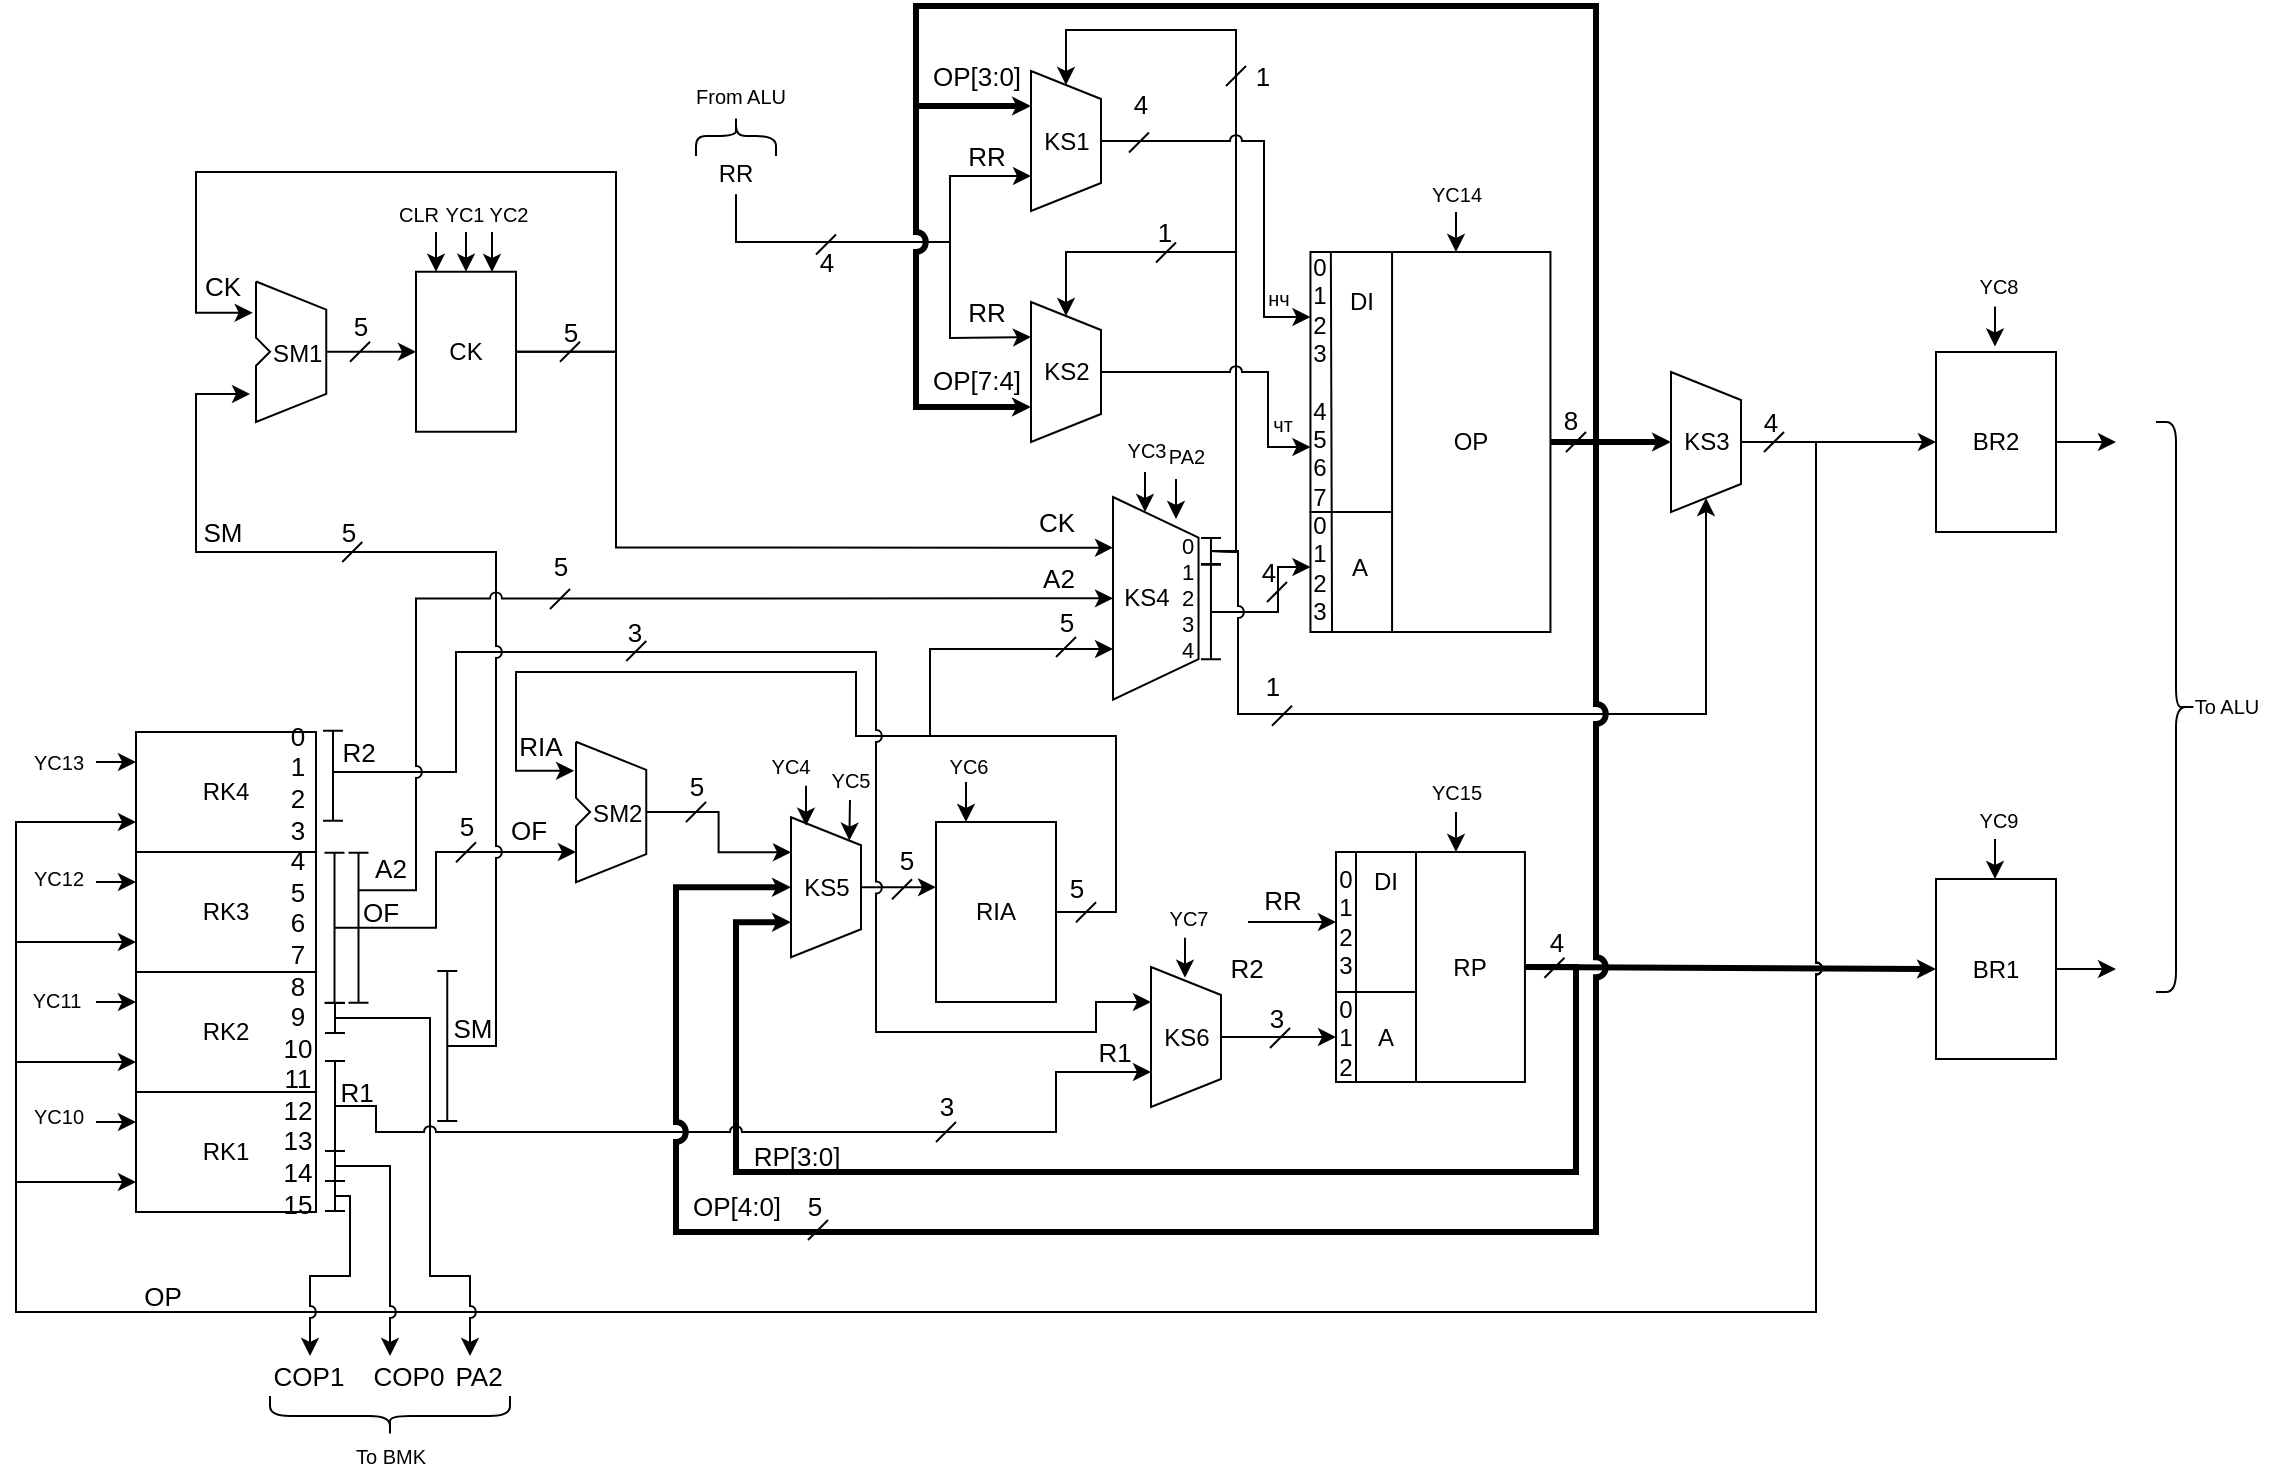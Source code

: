 <mxfile version="12.6.5" type="device"><diagram id="VWwVe0BzTjIuxoz9VQRo" name="Page-1"><mxGraphModel dx="1302" dy="666" grid="0" gridSize="10" guides="1" tooltips="1" connect="1" arrows="1" fold="1" page="0" pageScale="1" pageWidth="827" pageHeight="1169" math="0" shadow="0"><root><mxCell id="0"/><mxCell id="1" parent="0"/><mxCell id="1eteOubygsqun41BACxu-29" style="edgeStyle=orthogonalEdgeStyle;rounded=0;orthogonalLoop=1;jettySize=auto;html=1;entryX=-0.047;entryY=0.223;entryDx=0;entryDy=0;entryPerimeter=0;fontSize=12;" parent="1" source="0LhyfxtS3G3Kfv6rfs72-1" target="0LhyfxtS3G3Kfv6rfs72-39" edge="1"><mxGeometry relative="1" as="geometry"><Array as="points"><mxPoint x="303" y="198"/><mxPoint x="303" y="108"/><mxPoint x="93" y="108"/><mxPoint x="93" y="178"/></Array></mxGeometry></mxCell><mxCell id="1eteOubygsqun41BACxu-30" style="edgeStyle=orthogonalEdgeStyle;rounded=0;orthogonalLoop=1;jettySize=auto;html=1;entryX=0.25;entryY=1;entryDx=0;entryDy=0;fontSize=12;" parent="1" source="0LhyfxtS3G3Kfv6rfs72-1" target="1eteOubygsqun41BACxu-17" edge="1"><mxGeometry relative="1" as="geometry"><Array as="points"><mxPoint x="303" y="198"/><mxPoint x="303" y="296"/></Array></mxGeometry></mxCell><mxCell id="0LhyfxtS3G3Kfv6rfs72-1" value="CK" style="whiteSpace=wrap;html=1;" parent="1" vertex="1"><mxGeometry x="203" y="157.87" width="50" height="80" as="geometry"/></mxCell><mxCell id="0LhyfxtS3G3Kfv6rfs72-2" value="RK2" style="whiteSpace=wrap;html=1;" parent="1" vertex="1"><mxGeometry x="63" y="508" width="90" height="60" as="geometry"/></mxCell><mxCell id="0LhyfxtS3G3Kfv6rfs72-3" value="RK3" style="whiteSpace=wrap;html=1;" parent="1" vertex="1"><mxGeometry x="63" y="448" width="90" height="60" as="geometry"/></mxCell><mxCell id="0LhyfxtS3G3Kfv6rfs72-4" value="RK4" style="whiteSpace=wrap;html=1;" parent="1" vertex="1"><mxGeometry x="63" y="388" width="90" height="60" as="geometry"/></mxCell><mxCell id="0LhyfxtS3G3Kfv6rfs72-5" value="RK1" style="whiteSpace=wrap;html=1;" parent="1" vertex="1"><mxGeometry x="63" y="568" width="90" height="60" as="geometry"/></mxCell><mxCell id="1eteOubygsqun41BACxu-109" style="edgeStyle=orthogonalEdgeStyle;rounded=0;jumpStyle=arc;orthogonalLoop=1;jettySize=auto;html=1;startArrow=none;startFill=0;endArrow=classic;endFill=1;fontSize=13;" parent="1" source="0LhyfxtS3G3Kfv6rfs72-18" edge="1"><mxGeometry relative="1" as="geometry"><mxPoint x="1053" y="506.5" as="targetPoint"/><Array as="points"><mxPoint x="1033" y="507"/><mxPoint x="1033" y="507"/></Array></mxGeometry></mxCell><mxCell id="0LhyfxtS3G3Kfv6rfs72-18" value="BR1" style="rounded=0;whiteSpace=wrap;html=1;fillColor=#ffffff;" parent="1" vertex="1"><mxGeometry x="963" y="461.5" width="60" height="90" as="geometry"/></mxCell><mxCell id="1eteOubygsqun41BACxu-108" style="edgeStyle=orthogonalEdgeStyle;rounded=0;jumpStyle=arc;orthogonalLoop=1;jettySize=auto;html=1;startArrow=none;startFill=0;endArrow=classic;endFill=1;fontSize=13;" parent="1" source="0LhyfxtS3G3Kfv6rfs72-19" edge="1"><mxGeometry relative="1" as="geometry"><mxPoint x="1053" y="243" as="targetPoint"/><Array as="points"><mxPoint x="1043" y="243"/><mxPoint x="1043" y="243"/></Array></mxGeometry></mxCell><mxCell id="0LhyfxtS3G3Kfv6rfs72-19" value="BR2" style="rounded=0;whiteSpace=wrap;html=1;fillColor=#ffffff;" parent="1" vertex="1"><mxGeometry x="963" y="198" width="60" height="90" as="geometry"/></mxCell><mxCell id="1eteOubygsqun41BACxu-24" style="edgeStyle=orthogonalEdgeStyle;rounded=0;orthogonalLoop=1;jettySize=auto;html=1;entryX=0.75;entryY=1;entryDx=0;entryDy=0;fontSize=12;" parent="1" source="0LhyfxtS3G3Kfv6rfs72-20" target="1eteOubygsqun41BACxu-17" edge="1"><mxGeometry relative="1" as="geometry"><Array as="points"><mxPoint x="553" y="478"/><mxPoint x="553" y="390"/><mxPoint x="460" y="390"/><mxPoint x="460" y="347"/></Array><mxPoint x="480.5" y="364" as="targetPoint"/></mxGeometry></mxCell><mxCell id="1eteOubygsqun41BACxu-39" style="edgeStyle=orthogonalEdgeStyle;rounded=0;jumpStyle=arc;orthogonalLoop=1;jettySize=auto;html=1;entryX=-0.027;entryY=0.207;entryDx=0;entryDy=0;entryPerimeter=0;fontSize=12;" parent="1" source="0LhyfxtS3G3Kfv6rfs72-20" target="1eteOubygsqun41BACxu-20" edge="1"><mxGeometry relative="1" as="geometry"><Array as="points"><mxPoint x="553" y="478"/><mxPoint x="553" y="390"/><mxPoint x="423" y="390"/><mxPoint x="423" y="358"/><mxPoint x="253" y="358"/><mxPoint x="253" y="407"/></Array></mxGeometry></mxCell><mxCell id="0LhyfxtS3G3Kfv6rfs72-20" value="RIA" style="rounded=0;whiteSpace=wrap;html=1;fillColor=#ffffff;" parent="1" vertex="1"><mxGeometry x="463" y="433" width="60" height="90" as="geometry"/></mxCell><mxCell id="1eteOubygsqun41BACxu-23" style="edgeStyle=orthogonalEdgeStyle;rounded=0;orthogonalLoop=1;jettySize=auto;html=1;entryX=0;entryY=0.5;entryDx=0;entryDy=0;fontSize=12;" parent="1" source="0LhyfxtS3G3Kfv6rfs72-27" target="1eteOubygsqun41BACxu-15" edge="1"><mxGeometry relative="1" as="geometry"/></mxCell><mxCell id="0LhyfxtS3G3Kfv6rfs72-27" value="KS6" style="shape=trapezoid;perimeter=trapezoidPerimeter;whiteSpace=wrap;html=1;fillColor=#ffffff;rotation=90;aspect=fixed;horizontal=0;" parent="1" vertex="1"><mxGeometry x="553" y="523" width="70" height="35" as="geometry"/></mxCell><mxCell id="1eteOubygsqun41BACxu-76" style="edgeStyle=orthogonalEdgeStyle;rounded=0;jumpStyle=arc;orthogonalLoop=1;jettySize=auto;html=1;exitX=0.5;exitY=0;exitDx=0;exitDy=0;startArrow=none;startFill=0;endArrow=classic;endFill=1;fontSize=13;" parent="1" source="0LhyfxtS3G3Kfv6rfs72-29" edge="1"><mxGeometry relative="1" as="geometry"><mxPoint x="463" y="466" as="targetPoint"/></mxGeometry></mxCell><mxCell id="0LhyfxtS3G3Kfv6rfs72-29" value="KS5" style="shape=trapezoid;perimeter=trapezoidPerimeter;whiteSpace=wrap;html=1;fillColor=#ffffff;rotation=90;aspect=fixed;horizontal=0;" parent="1" vertex="1"><mxGeometry x="373" y="448.12" width="70" height="35" as="geometry"/></mxCell><mxCell id="1eteOubygsqun41BACxu-28" style="edgeStyle=orthogonalEdgeStyle;rounded=0;orthogonalLoop=1;jettySize=auto;html=1;entryX=0;entryY=0.5;entryDx=0;entryDy=0;fontSize=12;" parent="1" source="0LhyfxtS3G3Kfv6rfs72-39" target="0LhyfxtS3G3Kfv6rfs72-1" edge="1"><mxGeometry relative="1" as="geometry"/></mxCell><mxCell id="0LhyfxtS3G3Kfv6rfs72-39" value="  SM1" style="shape=stencil(UzV2Ls5ILEhVNTIoLinKz04tz0wpyVA1dlE1MsrMy0gtyiwBslSNXVUNHIFqEMjYOS2/KDW9KL80LwWLNKrSgkSQmXgVoWrIzS8DOakC4hADkBOMDCqReW4kmZeTmYdknqEBqok0MNKCciNRDYRZQD0TzSg3EM1EU2o70YTaBpJinrEzUCURKReYEzJzciC5B5/ZYPNwZBqwHCQjgoUB);fillColor=#ffffff;aspect=fixed;" parent="1" vertex="1"><mxGeometry x="123" y="162.74" width="35.13" height="70.25" as="geometry"/></mxCell><mxCell id="1eteOubygsqun41BACxu-33" style="edgeStyle=orthogonalEdgeStyle;rounded=0;orthogonalLoop=1;jettySize=auto;html=1;entryX=0.75;entryY=1;entryDx=0;entryDy=0;fontSize=12;exitX=0.5;exitY=1;exitDx=0;exitDy=0;strokeWidth=1;endSize=6;startSize=0;" parent="1" source="1eteOubygsqun41BACxu-38" target="1eteOubygsqun41BACxu-32" edge="1"><mxGeometry relative="1" as="geometry"><mxPoint x="445.5" y="162.74" as="sourcePoint"/><Array as="points"><mxPoint x="363" y="143"/><mxPoint x="470" y="143"/><mxPoint x="470" y="110"/></Array></mxGeometry></mxCell><mxCell id="1eteOubygsqun41BACxu-34" style="edgeStyle=orthogonalEdgeStyle;rounded=0;orthogonalLoop=1;jettySize=auto;html=1;entryX=0;entryY=0.5;entryDx=0;entryDy=0;fontSize=12;jumpStyle=arc;strokeWidth=1;endSize=6;startSize=0;" parent="1" target="1eteOubygsqun41BACxu-14" edge="1"><mxGeometry relative="1" as="geometry"><mxPoint x="634" y="483" as="sourcePoint"/><Array as="points"><mxPoint x="619" y="483"/></Array></mxGeometry></mxCell><mxCell id="1eteOubygsqun41BACxu-26" style="edgeStyle=orthogonalEdgeStyle;rounded=0;orthogonalLoop=1;jettySize=auto;html=1;entryX=0;entryY=0.5;entryDx=0;entryDy=0;fontSize=12;jumpStyle=arc;exitX=0.5;exitY=0.5;exitDx=0;exitDy=0;exitPerimeter=0;" parent="1" source="1eteOubygsqun41BACxu-250" target="1eteOubygsqun41BACxu-5" edge="1"><mxGeometry relative="1" as="geometry"><Array as="points"><mxPoint x="634" y="328"/><mxPoint x="634" y="306"/></Array></mxGeometry></mxCell><mxCell id="1eteOubygsqun41BACxu-81" style="edgeStyle=orthogonalEdgeStyle;rounded=0;jumpStyle=arc;orthogonalLoop=1;jettySize=auto;html=1;entryX=1;entryY=0.5;entryDx=0;entryDy=0;startArrow=none;startFill=0;endArrow=classic;endFill=1;fontSize=13;exitX=0.5;exitY=0.5;exitDx=0;exitDy=0;exitPerimeter=0;" parent="1" source="1eteOubygsqun41BACxu-251" target="1eteOubygsqun41BACxu-80" edge="1"><mxGeometry relative="1" as="geometry"><mxPoint x="608" y="369" as="sourcePoint"/><Array as="points"><mxPoint x="614" y="298"/><mxPoint x="614" y="379"/><mxPoint x="848" y="379"/></Array></mxGeometry></mxCell><mxCell id="1eteOubygsqun41BACxu-17" value="KS4&amp;nbsp; &amp;nbsp;" style="shape=trapezoid;perimeter=trapezoidPerimeter;whiteSpace=wrap;html=1;fillColor=#ffffff;rotation=90;horizontal=0;" parent="1" vertex="1"><mxGeometry x="522.2" y="299.81" width="101.37" height="42.75" as="geometry"/></mxCell><mxCell id="1eteOubygsqun41BACxu-45" style="edgeStyle=orthogonalEdgeStyle;rounded=0;jumpStyle=arc;orthogonalLoop=1;jettySize=auto;html=1;entryX=0.25;entryY=1;entryDx=0;entryDy=0;fontSize=12;" parent="1" source="1eteOubygsqun41BACxu-20" target="0LhyfxtS3G3Kfv6rfs72-29" edge="1"><mxGeometry relative="1" as="geometry"/></mxCell><mxCell id="1eteOubygsqun41BACxu-20" value="  SM2" style="shape=stencil(UzV2Ls5ILEhVNTIoLinKz04tz0wpyVA1dlE1MsrMy0gtyiwBslSNXVUNHIFqEMjYOS2/KDW9KL80LwWLNKrSgkSQmXgVoWrIzS8DOakC4hADkBOMDCqReW4kmZeTmYdknqEBqok0MNKCciNRDYRZQD0TzSg3EM1EU2o70YTaBpJinrEzUCURKReYEzJzciC5B5/ZYPNwZBqwHCQjgoUB);fillColor=#ffffff;aspect=fixed;" parent="1" vertex="1"><mxGeometry x="283" y="392.87" width="35.13" height="70.25" as="geometry"/></mxCell><mxCell id="1eteOubygsqun41BACxu-21" value="" style="group" parent="1" vertex="1" connectable="0"><mxGeometry x="663" y="448" width="94.47" height="115" as="geometry"/></mxCell><mxCell id="0LhyfxtS3G3Kfv6rfs72-15" value="RP" style="rounded=0;whiteSpace=wrap;html=1;aspect=fixed;" parent="1eteOubygsqun41BACxu-21" vertex="1"><mxGeometry x="40" width="54.47" height="115" as="geometry"/></mxCell><mxCell id="0LhyfxtS3G3Kfv6rfs72-16" value="" style="rounded=0;whiteSpace=wrap;html=1;" parent="1eteOubygsqun41BACxu-21" vertex="1"><mxGeometry width="40" height="70" as="geometry"/></mxCell><mxCell id="0LhyfxtS3G3Kfv6rfs72-17" value="" style="rounded=0;whiteSpace=wrap;html=1;" parent="1eteOubygsqun41BACxu-21" vertex="1"><mxGeometry y="70" width="40" height="45" as="geometry"/></mxCell><mxCell id="1eteOubygsqun41BACxu-11" value="A" style="text;html=1;strokeColor=none;fillColor=none;align=center;verticalAlign=middle;whiteSpace=wrap;rounded=0;" parent="1eteOubygsqun41BACxu-21" vertex="1"><mxGeometry x="10" y="82.5" width="30" height="20" as="geometry"/></mxCell><mxCell id="1eteOubygsqun41BACxu-12" value="DI" style="text;html=1;strokeColor=none;fillColor=none;align=center;verticalAlign=middle;whiteSpace=wrap;rounded=0;" parent="1eteOubygsqun41BACxu-21" vertex="1"><mxGeometry x="10" y="5" width="30" height="20" as="geometry"/></mxCell><mxCell id="1eteOubygsqun41BACxu-13" value="" style="endArrow=none;html=1;entryX=0.25;entryY=0;entryDx=0;entryDy=0;exitX=0.25;exitY=1;exitDx=0;exitDy=0;" parent="1eteOubygsqun41BACxu-21" source="0LhyfxtS3G3Kfv6rfs72-17" target="0LhyfxtS3G3Kfv6rfs72-16" edge="1"><mxGeometry width="50" height="50" relative="1" as="geometry"><mxPoint x="-80" y="50" as="sourcePoint"/><mxPoint x="-30" as="targetPoint"/></mxGeometry></mxCell><mxCell id="1eteOubygsqun41BACxu-14" value="0&lt;br style=&quot;font-size: 12px;&quot;&gt;1&lt;br style=&quot;font-size: 12px;&quot;&gt;2&lt;br style=&quot;font-size: 12px;&quot;&gt;3" style="text;html=1;strokeColor=none;fillColor=none;align=center;verticalAlign=middle;whiteSpace=wrap;rounded=0;perimeterSpacing=0;spacing=2;spacingBottom=0;spacingTop=0;spacingLeft=0;fontSize=12;" parent="1eteOubygsqun41BACxu-21" vertex="1"><mxGeometry width="10" height="70" as="geometry"/></mxCell><mxCell id="1eteOubygsqun41BACxu-15" value="0&lt;br&gt;1&lt;br&gt;2" style="text;html=1;strokeColor=none;fillColor=none;align=center;verticalAlign=middle;whiteSpace=wrap;rounded=0;" parent="1eteOubygsqun41BACxu-21" vertex="1"><mxGeometry y="82.5" width="10" height="20" as="geometry"/></mxCell><mxCell id="1eteOubygsqun41BACxu-22" value="" style="group" parent="1" vertex="1" connectable="0"><mxGeometry x="650.23" y="148" width="120" height="190" as="geometry"/></mxCell><mxCell id="0LhyfxtS3G3Kfv6rfs72-7" value="OP" style="rounded=0;whiteSpace=wrap;html=1;" parent="1eteOubygsqun41BACxu-22" vertex="1"><mxGeometry x="40.79" width="79.21" height="190" as="geometry"/></mxCell><mxCell id="0LhyfxtS3G3Kfv6rfs72-8" value="" style="rounded=0;whiteSpace=wrap;html=1;" parent="1eteOubygsqun41BACxu-22" vertex="1"><mxGeometry width="40.79" height="130" as="geometry"/></mxCell><mxCell id="0LhyfxtS3G3Kfv6rfs72-9" value="" style="rounded=0;whiteSpace=wrap;html=1;" parent="1eteOubygsqun41BACxu-22" vertex="1"><mxGeometry y="130" width="40.79" height="60" as="geometry"/></mxCell><mxCell id="1eteOubygsqun41BACxu-5" value="0&lt;br&gt;1&lt;br&gt;2&lt;br&gt;3" style="text;html=1;strokeColor=none;fillColor=none;align=center;verticalAlign=middle;whiteSpace=wrap;rounded=0;" parent="1eteOubygsqun41BACxu-22" vertex="1"><mxGeometry y="147.5" width="10" height="20" as="geometry"/></mxCell><mxCell id="1eteOubygsqun41BACxu-6" value="0&lt;br&gt;1&lt;br&gt;2&lt;br&gt;3&lt;br&gt;&lt;br&gt;4&lt;br&gt;5&lt;br&gt;6&lt;br&gt;7" style="text;html=1;strokeColor=none;fillColor=none;align=center;verticalAlign=middle;whiteSpace=wrap;rounded=0;" parent="1eteOubygsqun41BACxu-22" vertex="1"><mxGeometry y="55" width="10" height="20" as="geometry"/></mxCell><mxCell id="1eteOubygsqun41BACxu-7" value="" style="endArrow=none;html=1;entryX=0.25;entryY=0;entryDx=0;entryDy=0;" parent="1eteOubygsqun41BACxu-22" target="0LhyfxtS3G3Kfv6rfs72-8" edge="1"><mxGeometry width="50" height="50" relative="1" as="geometry"><mxPoint x="10.79" y="190" as="sourcePoint"/><mxPoint x="-49.21" y="40" as="targetPoint"/></mxGeometry></mxCell><mxCell id="1eteOubygsqun41BACxu-9" value="DI" style="text;html=1;strokeColor=none;fillColor=none;align=center;verticalAlign=middle;whiteSpace=wrap;rounded=0;" parent="1eteOubygsqun41BACxu-22" vertex="1"><mxGeometry x="10.79" y="15" width="30" height="20" as="geometry"/></mxCell><mxCell id="1eteOubygsqun41BACxu-10" value="A" style="text;html=1;strokeColor=none;fillColor=none;align=center;verticalAlign=middle;whiteSpace=wrap;rounded=0;" parent="1eteOubygsqun41BACxu-22" vertex="1"><mxGeometry x="10" y="147.5" width="30" height="20" as="geometry"/></mxCell><mxCell id="1eteOubygsqun41BACxu-32" value="KS1" style="shape=trapezoid;perimeter=trapezoidPerimeter;whiteSpace=wrap;html=1;fillColor=#ffffff;rotation=90;aspect=fixed;horizontal=0;" parent="1" vertex="1"><mxGeometry x="493" y="75" width="70" height="35" as="geometry"/></mxCell><mxCell id="1eteOubygsqun41BACxu-233" style="edgeStyle=orthogonalEdgeStyle;rounded=0;jumpStyle=arc;orthogonalLoop=1;jettySize=auto;html=1;exitX=0.5;exitY=1;exitDx=0;exitDy=0;startArrow=none;startFill=0;startSize=0;sourcePerimeterSpacing=0;endArrow=classic;endFill=1;endSize=6;targetPerimeterSpacing=0;strokeWidth=1;fontSize=10;entryX=0.25;entryY=1;entryDx=0;entryDy=0;" parent="1" source="1eteOubygsqun41BACxu-38" target="1eteOubygsqun41BACxu-230" edge="1"><mxGeometry relative="1" as="geometry"><mxPoint x="493" y="185" as="targetPoint"/><Array as="points"><mxPoint x="363" y="143"/><mxPoint x="470" y="143"/><mxPoint x="470" y="191"/><mxPoint x="493" y="191"/></Array></mxGeometry></mxCell><mxCell id="1eteOubygsqun41BACxu-38" value="RR" style="text;html=1;strokeColor=none;fillColor=none;align=center;verticalAlign=middle;whiteSpace=wrap;rounded=0;fontSize=12;" parent="1" vertex="1"><mxGeometry x="343" y="99.24" width="40" height="20" as="geometry"/></mxCell><mxCell id="1eteOubygsqun41BACxu-40" style="edgeStyle=orthogonalEdgeStyle;rounded=0;jumpStyle=arc;orthogonalLoop=1;jettySize=auto;html=1;entryX=0;entryY=0.5;entryDx=0;entryDy=0;fontSize=12;strokeWidth=3;endSize=0;startSize=0;" parent="1" edge="1"><mxGeometry relative="1" as="geometry"><mxPoint x="757.47" y="505.5" as="sourcePoint"/><mxPoint x="963" y="506.5" as="targetPoint"/><Array as="points"><mxPoint x="803" y="506"/><mxPoint x="883" y="506"/></Array></mxGeometry></mxCell><mxCell id="1eteOubygsqun41BACxu-41" style="edgeStyle=orthogonalEdgeStyle;rounded=0;jumpStyle=arc;orthogonalLoop=1;jettySize=auto;html=1;entryX=0;entryY=0.5;entryDx=0;entryDy=0;fontSize=12;exitX=0.5;exitY=0;exitDx=0;exitDy=0;" parent="1" source="1eteOubygsqun41BACxu-80" target="0LhyfxtS3G3Kfv6rfs72-19" edge="1"><mxGeometry relative="1" as="geometry"><Array as="points"><mxPoint x="883" y="243"/><mxPoint x="883" y="243"/></Array></mxGeometry></mxCell><mxCell id="1eteOubygsqun41BACxu-42" style="edgeStyle=orthogonalEdgeStyle;rounded=0;jumpStyle=arc;orthogonalLoop=1;jettySize=auto;html=1;entryX=0;entryY=0.75;entryDx=0;entryDy=0;fontSize=12;exitX=0.5;exitY=0;exitDx=0;exitDy=0;strokeWidth=1;endSize=6;startSize=0;" parent="1" source="1eteOubygsqun41BACxu-80" target="0LhyfxtS3G3Kfv6rfs72-5" edge="1"><mxGeometry relative="1" as="geometry"><Array as="points"><mxPoint x="903" y="243"/><mxPoint x="903" y="678"/><mxPoint x="3" y="678"/><mxPoint x="3" y="613"/></Array></mxGeometry></mxCell><mxCell id="1eteOubygsqun41BACxu-43" style="edgeStyle=orthogonalEdgeStyle;rounded=0;jumpStyle=arc;orthogonalLoop=1;jettySize=auto;html=1;fontSize=12;entryX=0.75;entryY=1;entryDx=0;entryDy=0;strokeWidth=3;endSize=0;startSize=0;" parent="1" edge="1"><mxGeometry relative="1" as="geometry"><mxPoint x="757.47" y="505.5" as="sourcePoint"/><mxPoint x="390.5" y="483.12" as="targetPoint"/><Array as="points"><mxPoint x="783" y="506"/><mxPoint x="783" y="608"/><mxPoint x="363" y="608"/><mxPoint x="363" y="483"/></Array></mxGeometry></mxCell><mxCell id="1eteOubygsqun41BACxu-46" style="edgeStyle=orthogonalEdgeStyle;rounded=0;jumpStyle=arc;orthogonalLoop=1;jettySize=auto;html=1;entryX=0;entryY=0.75;entryDx=0;entryDy=0;fontSize=12;exitX=0.5;exitY=0;exitDx=0;exitDy=0;strokeWidth=1;startSize=0;endSize=6;" parent="1" source="1eteOubygsqun41BACxu-80" target="0LhyfxtS3G3Kfv6rfs72-2" edge="1"><mxGeometry relative="1" as="geometry"><Array as="points"><mxPoint x="903" y="243"/><mxPoint x="903" y="678"/><mxPoint x="3" y="678"/><mxPoint x="3" y="553"/></Array></mxGeometry></mxCell><mxCell id="1eteOubygsqun41BACxu-47" style="edgeStyle=orthogonalEdgeStyle;rounded=0;jumpStyle=arc;orthogonalLoop=1;jettySize=auto;html=1;entryX=0;entryY=0.75;entryDx=0;entryDy=0;fontSize=12;exitX=0.5;exitY=0;exitDx=0;exitDy=0;strokeWidth=1;endSize=6;startSize=0;" parent="1" source="1eteOubygsqun41BACxu-80" target="0LhyfxtS3G3Kfv6rfs72-3" edge="1"><mxGeometry relative="1" as="geometry"><Array as="points"><mxPoint x="903" y="243"/><mxPoint x="903" y="678"/><mxPoint x="3" y="678"/><mxPoint x="3" y="493"/></Array></mxGeometry></mxCell><mxCell id="1eteOubygsqun41BACxu-48" style="edgeStyle=orthogonalEdgeStyle;rounded=0;jumpStyle=arc;orthogonalLoop=1;jettySize=auto;html=1;entryX=0;entryY=0.75;entryDx=0;entryDy=0;fontSize=12;exitX=0.5;exitY=0;exitDx=0;exitDy=0;strokeWidth=1;endSize=6;startSize=0;" parent="1" source="1eteOubygsqun41BACxu-80" target="0LhyfxtS3G3Kfv6rfs72-4" edge="1"><mxGeometry relative="1" as="geometry"><mxPoint x="843" y="228" as="sourcePoint"/><Array as="points"><mxPoint x="903" y="243"/><mxPoint x="903" y="678"/><mxPoint x="3" y="678"/><mxPoint x="3" y="433"/></Array></mxGeometry></mxCell><mxCell id="1eteOubygsqun41BACxu-75" style="edgeStyle=orthogonalEdgeStyle;rounded=0;jumpStyle=arc;orthogonalLoop=1;jettySize=auto;html=1;startArrow=none;startFill=0;endArrow=classic;endFill=1;fontSize=13;entryX=0.25;entryY=1;entryDx=0;entryDy=0;exitX=0.5;exitY=0.5;exitDx=0;exitDy=0;exitPerimeter=0;" parent="1" source="1eteOubygsqun41BACxu-50" target="0LhyfxtS3G3Kfv6rfs72-27" edge="1"><mxGeometry relative="1" as="geometry"><mxPoint x="193" y="408" as="sourcePoint"/><mxPoint x="533" y="523" as="targetPoint"/><Array as="points"><mxPoint x="162" y="408"/><mxPoint x="223" y="408"/><mxPoint x="223" y="348"/><mxPoint x="433" y="348"/><mxPoint x="433" y="538"/><mxPoint x="543" y="538"/><mxPoint x="543" y="523"/></Array></mxGeometry></mxCell><mxCell id="1eteOubygsqun41BACxu-77" value="R2" style="text;html=1;align=center;verticalAlign=middle;resizable=0;points=[];labelBackgroundColor=#ffffff;fontSize=13;" parent="1eteOubygsqun41BACxu-75" vertex="1" connectable="0"><mxGeometry x="-0.947" y="-2" relative="1" as="geometry"><mxPoint x="-3.72" y="-12" as="offset"/></mxGeometry></mxCell><mxCell id="1eteOubygsqun41BACxu-50" value="" style="shape=crossbar;whiteSpace=wrap;html=1;rounded=1;fontSize=12;rotation=90;" parent="1" vertex="1"><mxGeometry x="139" y="404.87" width="45" height="10" as="geometry"/></mxCell><mxCell id="1eteOubygsqun41BACxu-51" value="0&lt;br style=&quot;font-size: 13px;&quot;&gt;1&lt;br style=&quot;font-size: 13px;&quot;&gt;2&lt;br style=&quot;font-size: 13px;&quot;&gt;3&lt;br style=&quot;font-size: 13px;&quot;&gt;4&lt;br style=&quot;font-size: 13px;&quot;&gt;5&lt;br style=&quot;font-size: 13px;&quot;&gt;6&lt;br style=&quot;font-size: 13px;&quot;&gt;7&lt;br style=&quot;font-size: 13px;&quot;&gt;8&lt;br style=&quot;font-size: 13px;&quot;&gt;9&lt;br style=&quot;font-size: 13px;&quot;&gt;10&lt;br style=&quot;font-size: 13px;&quot;&gt;11&lt;br style=&quot;font-size: 13px;&quot;&gt;12&lt;br style=&quot;font-size: 13px;&quot;&gt;13&lt;br style=&quot;font-size: 13px;&quot;&gt;14&lt;br style=&quot;font-size: 13px;&quot;&gt;15" style="text;html=1;strokeColor=none;fillColor=none;align=center;verticalAlign=middle;whiteSpace=wrap;rounded=0;fontSize=13;" parent="1" vertex="1"><mxGeometry x="139" y="390" width="10" height="233" as="geometry"/></mxCell><mxCell id="1eteOubygsqun41BACxu-64" style="edgeStyle=orthogonalEdgeStyle;rounded=0;jumpStyle=arc;orthogonalLoop=1;jettySize=auto;html=1;startArrow=none;startFill=0;endArrow=classic;endFill=1;fontSize=13;exitX=0.5;exitY=0.5;exitDx=0;exitDy=0;exitPerimeter=0;" parent="1" source="1eteOubygsqun41BACxu-55" target="1eteOubygsqun41BACxu-20" edge="1"><mxGeometry relative="1" as="geometry"><Array as="points"><mxPoint x="213" y="486"/><mxPoint x="213" y="448"/></Array></mxGeometry></mxCell><mxCell id="1eteOubygsqun41BACxu-90" value="OF" style="text;html=1;align=center;verticalAlign=middle;resizable=0;points=[];labelBackgroundColor=#ffffff;fontSize=13;" parent="1eteOubygsqun41BACxu-64" vertex="1" connectable="0"><mxGeometry x="0.643" y="3" relative="1" as="geometry"><mxPoint x="4" y="-8" as="offset"/></mxGeometry></mxCell><mxCell id="1eteOubygsqun41BACxu-55" value="" style="shape=crossbar;whiteSpace=wrap;html=1;rounded=1;fontSize=12;rotation=90;" parent="1" vertex="1"><mxGeometry x="124.75" y="480.87" width="75" height="10" as="geometry"/></mxCell><mxCell id="1eteOubygsqun41BACxu-78" style="edgeStyle=orthogonalEdgeStyle;rounded=0;jumpStyle=arc;orthogonalLoop=1;jettySize=auto;html=1;exitX=0.5;exitY=0.5;exitDx=0;exitDy=0;exitPerimeter=0;startArrow=none;startFill=0;endArrow=classic;endFill=1;fontSize=13;" parent="1" source="1eteOubygsqun41BACxu-56" edge="1"><mxGeometry relative="1" as="geometry"><mxPoint x="230" y="700" as="targetPoint"/><Array as="points"><mxPoint x="210" y="531"/><mxPoint x="210" y="660"/><mxPoint x="230" y="660"/></Array></mxGeometry></mxCell><mxCell id="1eteOubygsqun41BACxu-79" value="PA2" style="text;html=1;align=center;verticalAlign=middle;resizable=0;points=[];labelBackgroundColor=#ffffff;fontSize=13;" parent="1eteOubygsqun41BACxu-78" vertex="1" connectable="0"><mxGeometry x="1" y="3" relative="1" as="geometry"><mxPoint x="1" y="9.5" as="offset"/></mxGeometry></mxCell><mxCell id="1eteOubygsqun41BACxu-56" value="" style="shape=crossbar;whiteSpace=wrap;html=1;rounded=1;fontSize=12;rotation=90;" parent="1" vertex="1"><mxGeometry x="155" y="526" width="15" height="10" as="geometry"/></mxCell><mxCell id="1eteOubygsqun41BACxu-65" style="edgeStyle=orthogonalEdgeStyle;rounded=0;jumpStyle=arc;orthogonalLoop=1;jettySize=auto;html=1;entryX=-0.085;entryY=0.801;entryDx=0;entryDy=0;startArrow=none;startFill=0;endArrow=classic;endFill=1;fontSize=13;exitX=0.5;exitY=0.5;exitDx=0;exitDy=0;exitPerimeter=0;entryPerimeter=0;" parent="1" source="1eteOubygsqun41BACxu-57" target="0LhyfxtS3G3Kfv6rfs72-39" edge="1"><mxGeometry relative="1" as="geometry"><mxPoint x="40.5" y="232.99" as="targetPoint"/><Array as="points"><mxPoint x="243" y="545"/><mxPoint x="243" y="298"/><mxPoint x="93" y="298"/><mxPoint x="93" y="219"/></Array></mxGeometry></mxCell><mxCell id="1eteOubygsqun41BACxu-74" value="SM" style="text;html=1;align=center;verticalAlign=middle;resizable=0;points=[];labelBackgroundColor=#ffffff;fontSize=13;" parent="1eteOubygsqun41BACxu-65" vertex="1" connectable="0"><mxGeometry x="-0.928" y="2" relative="1" as="geometry"><mxPoint x="-7.01" y="-7.02" as="offset"/></mxGeometry></mxCell><mxCell id="1eteOubygsqun41BACxu-57" value="" style="shape=crossbar;whiteSpace=wrap;html=1;rounded=1;fontSize=12;rotation=90;" parent="1" vertex="1"><mxGeometry x="181.13" y="540" width="75" height="10" as="geometry"/></mxCell><mxCell id="1eteOubygsqun41BACxu-63" style="edgeStyle=orthogonalEdgeStyle;rounded=0;jumpStyle=arc;orthogonalLoop=1;jettySize=auto;html=1;exitX=0.5;exitY=0.5;exitDx=0;exitDy=0;exitPerimeter=0;entryX=0.75;entryY=1;entryDx=0;entryDy=0;startArrow=none;startFill=0;endArrow=classic;endFill=1;fontSize=13;" parent="1" source="1eteOubygsqun41BACxu-58" target="0LhyfxtS3G3Kfv6rfs72-27" edge="1"><mxGeometry relative="1" as="geometry"><Array as="points"><mxPoint x="183" y="575"/><mxPoint x="183" y="588"/><mxPoint x="523" y="588"/><mxPoint x="523" y="558"/></Array></mxGeometry></mxCell><mxCell id="1eteOubygsqun41BACxu-104" value="R1" style="text;html=1;align=center;verticalAlign=middle;resizable=0;points=[];labelBackgroundColor=#ffffff;fontSize=13;" parent="1eteOubygsqun41BACxu-63" vertex="1" connectable="0"><mxGeometry x="0.88" relative="1" as="geometry"><mxPoint x="7.91" y="-10" as="offset"/></mxGeometry></mxCell><mxCell id="1eteOubygsqun41BACxu-58" value="" style="shape=crossbar;whiteSpace=wrap;html=1;rounded=1;fontSize=12;rotation=90;" parent="1" vertex="1"><mxGeometry x="140" y="570" width="45" height="10" as="geometry"/></mxCell><mxCell id="1eteOubygsqun41BACxu-61" style="edgeStyle=orthogonalEdgeStyle;rounded=0;jumpStyle=arc;orthogonalLoop=1;jettySize=auto;html=1;exitX=0.5;exitY=0.5;exitDx=0;exitDy=0;exitPerimeter=0;startArrow=none;startFill=0;endArrow=classic;endFill=1;fontSize=13;" parent="1" source="1eteOubygsqun41BACxu-59" edge="1"><mxGeometry relative="1" as="geometry"><mxPoint x="150" y="700" as="targetPoint"/><Array as="points"><mxPoint x="170" y="620"/><mxPoint x="170" y="660"/><mxPoint x="150" y="660"/></Array></mxGeometry></mxCell><mxCell id="1eteOubygsqun41BACxu-73" value="COP1" style="text;html=1;align=center;verticalAlign=middle;resizable=0;points=[];labelBackgroundColor=#ffffff;fontSize=13;" parent="1eteOubygsqun41BACxu-61" vertex="1" connectable="0"><mxGeometry x="0.733" relative="1" as="geometry"><mxPoint x="-1" y="24.5" as="offset"/></mxGeometry></mxCell><mxCell id="1eteOubygsqun41BACxu-59" value="" style="shape=crossbar;whiteSpace=wrap;html=1;rounded=1;fontSize=12;rotation=90;" parent="1" vertex="1"><mxGeometry x="155" y="615" width="15" height="10" as="geometry"/></mxCell><mxCell id="1eteOubygsqun41BACxu-62" style="edgeStyle=orthogonalEdgeStyle;rounded=0;jumpStyle=arc;orthogonalLoop=1;jettySize=auto;html=1;exitX=0.5;exitY=0.5;exitDx=0;exitDy=0;exitPerimeter=0;startArrow=none;startFill=0;endArrow=classic;endFill=1;fontSize=13;" parent="1" source="1eteOubygsqun41BACxu-60" edge="1"><mxGeometry relative="1" as="geometry"><mxPoint x="190" y="700" as="targetPoint"/><Array as="points"><mxPoint x="190" y="605"/><mxPoint x="190" y="700"/></Array></mxGeometry></mxCell><mxCell id="1eteOubygsqun41BACxu-72" value="COP0" style="text;html=1;align=center;verticalAlign=middle;resizable=0;points=[];labelBackgroundColor=#ffffff;fontSize=13;" parent="1eteOubygsqun41BACxu-62" vertex="1" connectable="0"><mxGeometry x="1" y="-5" relative="1" as="geometry"><mxPoint x="9" y="9.5" as="offset"/></mxGeometry></mxCell><mxCell id="1eteOubygsqun41BACxu-60" value="" style="shape=crossbar;whiteSpace=wrap;html=1;rounded=1;fontSize=12;rotation=90;" parent="1" vertex="1"><mxGeometry x="155" y="600" width="15" height="10" as="geometry"/></mxCell><mxCell id="1eteOubygsqun41BACxu-68" style="edgeStyle=orthogonalEdgeStyle;rounded=0;jumpStyle=arc;orthogonalLoop=1;jettySize=auto;html=1;exitX=0.25;exitY=0.5;exitDx=0;exitDy=0;exitPerimeter=0;entryX=0.5;entryY=1;entryDx=0;entryDy=0;startArrow=none;startFill=0;endArrow=classic;endFill=1;fontSize=13;" parent="1" source="1eteOubygsqun41BACxu-66" target="1eteOubygsqun41BACxu-17" edge="1"><mxGeometry relative="1" as="geometry"><Array as="points"><mxPoint x="203" y="467"/><mxPoint x="203" y="321"/></Array><mxPoint x="480.5" y="329" as="targetPoint"/></mxGeometry></mxCell><mxCell id="1eteOubygsqun41BACxu-69" value="A2" style="text;html=1;align=center;verticalAlign=middle;resizable=0;points=[];labelBackgroundColor=#ffffff;fontSize=13;" parent="1eteOubygsqun41BACxu-68" vertex="1" connectable="0"><mxGeometry x="-0.919" relative="1" as="geometry"><mxPoint x="-5.18" y="-11.61" as="offset"/></mxGeometry></mxCell><mxCell id="1eteOubygsqun41BACxu-88" value="R2" style="text;html=1;align=center;verticalAlign=middle;resizable=0;points=[];labelBackgroundColor=#ffffff;fontSize=13;" parent="1eteOubygsqun41BACxu-68" vertex="1" connectable="0"><mxGeometry x="0.866" y="5" relative="1" as="geometry"><mxPoint x="101.85" y="190" as="offset"/></mxGeometry></mxCell><mxCell id="1eteOubygsqun41BACxu-188" value="A2" style="text;html=1;align=center;verticalAlign=middle;resizable=0;points=[];labelBackgroundColor=#ffffff;fontSize=13;" parent="1eteOubygsqun41BACxu-68" vertex="1" connectable="0"><mxGeometry x="0.751" y="1" relative="1" as="geometry"><mxPoint x="37.85" y="-9" as="offset"/></mxGeometry></mxCell><mxCell id="1eteOubygsqun41BACxu-66" value="" style="shape=crossbar;whiteSpace=wrap;html=1;rounded=1;fontSize=12;rotation=90;" parent="1" vertex="1"><mxGeometry x="136.75" y="480.87" width="75" height="10" as="geometry"/></mxCell><mxCell id="1eteOubygsqun41BACxu-70" value="OF" style="text;html=1;align=center;verticalAlign=middle;resizable=0;points=[];autosize=1;fontSize=13;" parent="1" vertex="1"><mxGeometry x="170" y="468" width="30" height="20" as="geometry"/></mxCell><mxCell id="1eteOubygsqun41BACxu-71" value="R1" style="text;html=1;align=center;verticalAlign=middle;resizable=0;points=[];autosize=1;fontSize=13;" parent="1" vertex="1"><mxGeometry x="158.13" y="558" width="30" height="20" as="geometry"/></mxCell><mxCell id="1eteOubygsqun41BACxu-80" value="KS3" style="shape=trapezoid;perimeter=trapezoidPerimeter;whiteSpace=wrap;html=1;fillColor=#ffffff;rotation=90;aspect=fixed;horizontal=0;" parent="1" vertex="1"><mxGeometry x="813" y="225.5" width="70" height="35" as="geometry"/></mxCell><mxCell id="1eteOubygsqun41BACxu-82" style="edgeStyle=orthogonalEdgeStyle;rounded=0;jumpStyle=arc;orthogonalLoop=1;jettySize=auto;html=1;exitX=1;exitY=0.5;exitDx=0;exitDy=0;entryX=0.5;entryY=1;entryDx=0;entryDy=0;startArrow=none;startFill=0;endArrow=classic;endFill=1;fontSize=13;strokeWidth=3;endSize=0;startSize=0;" parent="1" source="0LhyfxtS3G3Kfv6rfs72-7" target="1eteOubygsqun41BACxu-80" edge="1"><mxGeometry relative="1" as="geometry"/></mxCell><mxCell id="1eteOubygsqun41BACxu-85" style="edgeStyle=orthogonalEdgeStyle;rounded=0;jumpStyle=arc;orthogonalLoop=1;jettySize=auto;html=1;entryX=0.5;entryY=1;entryDx=0;entryDy=0;startArrow=none;startFill=0;endArrow=classic;endFill=1;fontSize=13;strokeWidth=3;endSize=0;startSize=0;" parent="1" source="0LhyfxtS3G3Kfv6rfs72-7" target="0LhyfxtS3G3Kfv6rfs72-29" edge="1"><mxGeometry relative="1" as="geometry"><mxPoint x="300.5" y="543" as="targetPoint"/><Array as="points"><mxPoint x="793" y="243"/><mxPoint x="793" y="638"/><mxPoint x="333" y="638"/><mxPoint x="333" y="466"/></Array></mxGeometry></mxCell><mxCell id="1eteOubygsqun41BACxu-89" value="RIA" style="text;html=1;align=center;verticalAlign=middle;resizable=0;points=[];autosize=1;fontSize=13;" parent="1" vertex="1"><mxGeometry x="245" y="384.87" width="40" height="20" as="geometry"/></mxCell><mxCell id="1eteOubygsqun41BACxu-92" value="OP[4:0]" style="text;html=1;align=center;verticalAlign=middle;resizable=0;points=[];autosize=1;fontSize=13;" parent="1" vertex="1"><mxGeometry x="333" y="615" width="60" height="20" as="geometry"/></mxCell><mxCell id="1eteOubygsqun41BACxu-93" value="OP" style="text;html=1;align=center;verticalAlign=middle;resizable=0;points=[];autosize=1;fontSize=13;" parent="1" vertex="1"><mxGeometry x="61" y="660" width="30" height="20" as="geometry"/></mxCell><mxCell id="1eteOubygsqun41BACxu-97" value="SM" style="text;html=1;align=center;verticalAlign=middle;resizable=0;points=[];autosize=1;fontSize=13;" parent="1" vertex="1"><mxGeometry x="86" y="278" width="40" height="20" as="geometry"/></mxCell><mxCell id="1eteOubygsqun41BACxu-98" value="CK" style="text;html=1;align=center;verticalAlign=middle;resizable=0;points=[];autosize=1;fontSize=13;" parent="1" vertex="1"><mxGeometry x="91" y="155.24" width="30" height="20" as="geometry"/></mxCell><mxCell id="1eteOubygsqun41BACxu-99" value="CK" style="text;html=1;align=center;verticalAlign=middle;resizable=0;points=[];autosize=1;fontSize=13;" parent="1" vertex="1"><mxGeometry x="508" y="272.5" width="30" height="20" as="geometry"/></mxCell><mxCell id="1eteOubygsqun41BACxu-100" value="RR" style="text;html=1;align=center;verticalAlign=middle;resizable=0;points=[];autosize=1;fontSize=13;" parent="1" vertex="1"><mxGeometry x="621" y="461.5" width="30" height="20" as="geometry"/></mxCell><mxCell id="1eteOubygsqun41BACxu-101" value="RR" style="text;html=1;align=center;verticalAlign=middle;resizable=0;points=[];autosize=1;fontSize=13;" parent="1" vertex="1"><mxGeometry x="473" y="167.5" width="30" height="20" as="geometry"/></mxCell><mxCell id="1eteOubygsqun41BACxu-103" value="RP[3:0]" style="text;html=1;align=center;verticalAlign=middle;resizable=0;points=[];autosize=1;fontSize=13;" parent="1" vertex="1"><mxGeometry x="363" y="590" width="60" height="20" as="geometry"/></mxCell><mxCell id="1eteOubygsqun41BACxu-113" value="" style="endArrow=none;html=1;fontSize=13;" parent="1" edge="1"><mxGeometry width="50" height="50" relative="1" as="geometry"><mxPoint x="170" y="202.87" as="sourcePoint"/><mxPoint x="180" y="192.87" as="targetPoint"/></mxGeometry></mxCell><mxCell id="1eteOubygsqun41BACxu-114" value="" style="endArrow=none;html=1;fontSize=13;" parent="1" edge="1"><mxGeometry width="50" height="50" relative="1" as="geometry"><mxPoint x="275" y="202.87" as="sourcePoint"/><mxPoint x="285" y="192.87" as="targetPoint"/></mxGeometry></mxCell><mxCell id="1eteOubygsqun41BACxu-115" value="" style="endArrow=none;html=1;fontSize=13;" parent="1" edge="1"><mxGeometry width="50" height="50" relative="1" as="geometry"><mxPoint x="308.13" y="352.5" as="sourcePoint"/><mxPoint x="318.13" y="342.5" as="targetPoint"/></mxGeometry></mxCell><mxCell id="1eteOubygsqun41BACxu-116" value="" style="endArrow=none;html=1;fontSize=13;" parent="1" edge="1"><mxGeometry width="50" height="50" relative="1" as="geometry"><mxPoint x="338" y="432.99" as="sourcePoint"/><mxPoint x="348" y="422.99" as="targetPoint"/></mxGeometry></mxCell><mxCell id="1eteOubygsqun41BACxu-118" value="" style="endArrow=none;html=1;fontSize=13;" parent="1" edge="1"><mxGeometry width="50" height="50" relative="1" as="geometry"><mxPoint x="463" y="593" as="sourcePoint"/><mxPoint x="473" y="583" as="targetPoint"/></mxGeometry></mxCell><mxCell id="1eteOubygsqun41BACxu-119" value="" style="endArrow=none;html=1;fontSize=13;" parent="1" edge="1"><mxGeometry width="50" height="50" relative="1" as="geometry"><mxPoint x="630" y="546" as="sourcePoint"/><mxPoint x="640" y="536" as="targetPoint"/></mxGeometry></mxCell><mxCell id="1eteOubygsqun41BACxu-121" value="" style="endArrow=none;html=1;fontSize=13;" parent="1" edge="1"><mxGeometry width="50" height="50" relative="1" as="geometry"><mxPoint x="523" y="350.5" as="sourcePoint"/><mxPoint x="533" y="340.5" as="targetPoint"/></mxGeometry></mxCell><mxCell id="1eteOubygsqun41BACxu-122" value="" style="endArrow=none;html=1;fontSize=13;" parent="1" edge="1"><mxGeometry width="50" height="50" relative="1" as="geometry"><mxPoint x="166.13" y="303" as="sourcePoint"/><mxPoint x="176.13" y="293" as="targetPoint"/></mxGeometry></mxCell><mxCell id="1eteOubygsqun41BACxu-128" value="" style="endArrow=none;html=1;fontSize=13;" parent="1" edge="1"><mxGeometry width="50" height="50" relative="1" as="geometry"><mxPoint x="628.5" y="323" as="sourcePoint"/><mxPoint x="638.5" y="313" as="targetPoint"/></mxGeometry></mxCell><mxCell id="1eteOubygsqun41BACxu-129" value="" style="endArrow=none;html=1;fontSize=13;" parent="1" edge="1"><mxGeometry width="50" height="50" relative="1" as="geometry"><mxPoint x="631" y="384.87" as="sourcePoint"/><mxPoint x="641" y="374.87" as="targetPoint"/></mxGeometry></mxCell><mxCell id="1eteOubygsqun41BACxu-130" value="" style="endArrow=none;html=1;fontSize=13;" parent="1" edge="1"><mxGeometry width="50" height="50" relative="1" as="geometry"><mxPoint x="270" y="326.49" as="sourcePoint"/><mxPoint x="280" y="316.49" as="targetPoint"/></mxGeometry></mxCell><mxCell id="1eteOubygsqun41BACxu-131" value="" style="endArrow=none;html=1;fontSize=13;" parent="1" edge="1"><mxGeometry width="50" height="50" relative="1" as="geometry"><mxPoint x="533" y="483.12" as="sourcePoint"/><mxPoint x="543" y="473.12" as="targetPoint"/></mxGeometry></mxCell><mxCell id="1eteOubygsqun41BACxu-132" value="" style="endArrow=none;html=1;fontSize=13;" parent="1" edge="1"><mxGeometry width="50" height="50" relative="1" as="geometry"><mxPoint x="223" y="453.12" as="sourcePoint"/><mxPoint x="233" y="443.12" as="targetPoint"/></mxGeometry></mxCell><mxCell id="1eteOubygsqun41BACxu-133" value="" style="endArrow=none;html=1;fontSize=13;" parent="1" edge="1"><mxGeometry width="50" height="50" relative="1" as="geometry"><mxPoint x="441" y="471.62" as="sourcePoint"/><mxPoint x="451" y="461.62" as="targetPoint"/></mxGeometry></mxCell><mxCell id="1eteOubygsqun41BACxu-134" value="" style="endArrow=none;html=1;fontSize=13;" parent="1" edge="1"><mxGeometry width="50" height="50" relative="1" as="geometry"><mxPoint x="767.23" y="510.87" as="sourcePoint"/><mxPoint x="777.23" y="500.87" as="targetPoint"/></mxGeometry></mxCell><mxCell id="1eteOubygsqun41BACxu-135" value="" style="endArrow=none;html=1;fontSize=13;" parent="1" edge="1"><mxGeometry width="50" height="50" relative="1" as="geometry"><mxPoint x="877" y="248" as="sourcePoint"/><mxPoint x="887" y="238" as="targetPoint"/></mxGeometry></mxCell><mxCell id="1eteOubygsqun41BACxu-137" value="" style="endArrow=classic;html=1;fontSize=13;" parent="1" edge="1"><mxGeometry width="50" height="50" relative="1" as="geometry"><mxPoint x="398" y="414.87" as="sourcePoint"/><mxPoint x="398" y="434.87" as="targetPoint"/></mxGeometry></mxCell><mxCell id="1eteOubygsqun41BACxu-138" value="" style="endArrow=classic;html=1;fontSize=13;entryX=0.2;entryY=0;entryDx=0;entryDy=0;entryPerimeter=0;" parent="1" target="0LhyfxtS3G3Kfv6rfs72-1" edge="1"><mxGeometry width="50" height="50" relative="1" as="geometry"><mxPoint x="213" y="138" as="sourcePoint"/><mxPoint x="220.5" y="157.87" as="targetPoint"/></mxGeometry></mxCell><mxCell id="1eteOubygsqun41BACxu-139" value="" style="endArrow=classic;html=1;fontSize=13;entryX=0;entryY=0.25;entryDx=0;entryDy=0;" parent="1" target="0LhyfxtS3G3Kfv6rfs72-4" edge="1"><mxGeometry width="50" height="50" relative="1" as="geometry"><mxPoint x="43" y="403" as="sourcePoint"/><mxPoint x="-137" y="338" as="targetPoint"/></mxGeometry></mxCell><mxCell id="1eteOubygsqun41BACxu-140" value="" style="endArrow=classic;html=1;fontSize=13;" parent="1" edge="1"><mxGeometry width="50" height="50" relative="1" as="geometry"><mxPoint x="241" y="138" as="sourcePoint"/><mxPoint x="241" y="158" as="targetPoint"/></mxGeometry></mxCell><mxCell id="1eteOubygsqun41BACxu-142" value="" style="endArrow=classic;html=1;fontSize=13;" parent="1" edge="1"><mxGeometry width="50" height="50" relative="1" as="geometry"><mxPoint x="478" y="413" as="sourcePoint"/><mxPoint x="478" y="433" as="targetPoint"/></mxGeometry></mxCell><mxCell id="1eteOubygsqun41BACxu-143" value="" style="endArrow=classic;html=1;fontSize=13;entryX=0;entryY=0;entryDx=0;entryDy=0;" parent="1" target="0LhyfxtS3G3Kfv6rfs72-29" edge="1"><mxGeometry width="50" height="50" relative="1" as="geometry"><mxPoint x="420" y="422" as="sourcePoint"/><mxPoint x="411" y="438.5" as="targetPoint"/></mxGeometry></mxCell><mxCell id="1eteOubygsqun41BACxu-145" value="" style="endArrow=classic;html=1;fontSize=13;rounded=0;entryX=0;entryY=0.5;entryDx=0;entryDy=0;exitX=0.5;exitY=0.5;exitDx=0;exitDy=0;exitPerimeter=0;" parent="1" source="1eteOubygsqun41BACxu-251" target="1eteOubygsqun41BACxu-32" edge="1"><mxGeometry width="50" height="50" relative="1" as="geometry"><mxPoint x="613" y="318" as="sourcePoint"/><mxPoint x="527.5" y="177.87" as="targetPoint"/><Array as="points"><mxPoint x="613" y="298"/><mxPoint x="613" y="37"/><mxPoint x="528" y="37"/></Array></mxGeometry></mxCell><mxCell id="1eteOubygsqun41BACxu-146" value="" style="endArrow=classic;html=1;fontSize=13;" parent="1" edge="1"><mxGeometry width="50" height="50" relative="1" as="geometry"><mxPoint x="567.5" y="258" as="sourcePoint"/><mxPoint x="567.5" y="278" as="targetPoint"/></mxGeometry></mxCell><mxCell id="1eteOubygsqun41BACxu-147" value="" style="endArrow=classic;html=1;fontSize=13;" parent="1" edge="1"><mxGeometry width="50" height="50" relative="1" as="geometry"><mxPoint x="583" y="261.5" as="sourcePoint"/><mxPoint x="583" y="281.5" as="targetPoint"/></mxGeometry></mxCell><mxCell id="1eteOubygsqun41BACxu-148" value="" style="endArrow=classic;html=1;fontSize=13;" parent="1" edge="1"><mxGeometry width="50" height="50" relative="1" as="geometry"><mxPoint x="587.5" y="490.87" as="sourcePoint"/><mxPoint x="587.5" y="510.87" as="targetPoint"/></mxGeometry></mxCell><mxCell id="1eteOubygsqun41BACxu-149" value="" style="endArrow=classic;html=1;fontSize=13;" parent="1" edge="1"><mxGeometry width="50" height="50" relative="1" as="geometry"><mxPoint x="992.5" y="441.5" as="sourcePoint"/><mxPoint x="992.5" y="461.5" as="targetPoint"/></mxGeometry></mxCell><mxCell id="1eteOubygsqun41BACxu-150" value="" style="endArrow=classic;html=1;fontSize=13;" parent="1" edge="1"><mxGeometry width="50" height="50" relative="1" as="geometry"><mxPoint x="723" y="128" as="sourcePoint"/><mxPoint x="723" y="148" as="targetPoint"/></mxGeometry></mxCell><mxCell id="_pkLvBoRJEcx6Fu_gosh-1" value="YC14" style="text;html=1;align=center;verticalAlign=middle;resizable=0;points=[];labelBackgroundColor=#ffffff;fontSize=10;" parent="1eteOubygsqun41BACxu-150" vertex="1" connectable="0"><mxGeometry x="-0.6" relative="1" as="geometry"><mxPoint y="-12.76" as="offset"/></mxGeometry></mxCell><mxCell id="1eteOubygsqun41BACxu-151" value="" style="endArrow=classic;html=1;fontSize=13;" parent="1" edge="1"><mxGeometry width="50" height="50" relative="1" as="geometry"><mxPoint x="723" y="428" as="sourcePoint"/><mxPoint x="723" y="448" as="targetPoint"/></mxGeometry></mxCell><mxCell id="1eteOubygsqun41BACxu-152" value="" style="endArrow=classic;html=1;fontSize=13;" parent="1" edge="1"><mxGeometry width="50" height="50" relative="1" as="geometry"><mxPoint x="992.5" y="175.24" as="sourcePoint"/><mxPoint x="992.5" y="195.24" as="targetPoint"/></mxGeometry></mxCell><mxCell id="1eteOubygsqun41BACxu-156" value="5" style="text;html=1;align=center;verticalAlign=middle;resizable=0;points=[];autosize=1;fontSize=13;" parent="1" vertex="1"><mxGeometry x="392" y="615" width="20" height="20" as="geometry"/></mxCell><mxCell id="1eteOubygsqun41BACxu-157" value="" style="endArrow=none;html=1;fontSize=13;" parent="1" edge="1"><mxGeometry width="50" height="50" relative="1" as="geometry"><mxPoint x="399" y="642" as="sourcePoint"/><mxPoint x="409" y="632" as="targetPoint"/></mxGeometry></mxCell><mxCell id="1eteOubygsqun41BACxu-159" value="5" style="text;html=1;align=center;verticalAlign=middle;resizable=0;points=[];autosize=1;fontSize=13;" parent="1" vertex="1"><mxGeometry x="333" y="404.87" width="20" height="20" as="geometry"/></mxCell><mxCell id="1eteOubygsqun41BACxu-160" value="5" style="text;html=1;align=center;verticalAlign=middle;resizable=0;points=[];autosize=1;fontSize=13;" parent="1" vertex="1"><mxGeometry x="218" y="424.87" width="20" height="20" as="geometry"/></mxCell><mxCell id="1eteOubygsqun41BACxu-161" value="5" style="text;html=1;align=center;verticalAlign=middle;resizable=0;points=[];autosize=1;fontSize=13;" parent="1" vertex="1"><mxGeometry x="159.13" y="278" width="20" height="20" as="geometry"/></mxCell><mxCell id="1eteOubygsqun41BACxu-165" value="4" style="text;html=1;align=center;verticalAlign=middle;resizable=0;points=[];autosize=1;fontSize=13;" parent="1" vertex="1"><mxGeometry x="398" y="142.74" width="20" height="20" as="geometry"/></mxCell><mxCell id="1eteOubygsqun41BACxu-166" value="4" style="text;html=1;align=center;verticalAlign=middle;resizable=0;points=[];autosize=1;fontSize=13;" parent="1" vertex="1"><mxGeometry x="556" y="64" width="17" height="20" as="geometry"/></mxCell><mxCell id="1eteOubygsqun41BACxu-167" value="4" style="text;html=1;align=center;verticalAlign=middle;resizable=0;points=[];autosize=1;fontSize=13;" parent="1" vertex="1"><mxGeometry x="619" y="298" width="20" height="20" as="geometry"/></mxCell><mxCell id="1eteOubygsqun41BACxu-168" value="1" style="text;html=1;align=center;verticalAlign=middle;resizable=0;points=[];autosize=1;fontSize=13;" parent="1" vertex="1"><mxGeometry x="621" y="355" width="20" height="20" as="geometry"/></mxCell><mxCell id="1eteOubygsqun41BACxu-169" value="4" style="text;html=1;align=center;verticalAlign=middle;resizable=0;points=[];autosize=1;fontSize=13;" parent="1" vertex="1"><mxGeometry x="870" y="222.5" width="20" height="20" as="geometry"/></mxCell><mxCell id="1eteOubygsqun41BACxu-170" value="4" style="text;html=1;align=center;verticalAlign=middle;resizable=0;points=[];autosize=1;fontSize=13;" parent="1" vertex="1"><mxGeometry x="763" y="483.12" width="20" height="20" as="geometry"/></mxCell><mxCell id="1eteOubygsqun41BACxu-172" value="3" style="text;html=1;align=center;verticalAlign=middle;resizable=0;points=[];autosize=1;fontSize=13;" parent="1" vertex="1"><mxGeometry x="623" y="521" width="20" height="20" as="geometry"/></mxCell><mxCell id="1eteOubygsqun41BACxu-173" value="3" style="text;html=1;align=center;verticalAlign=middle;resizable=0;points=[];autosize=1;fontSize=13;" parent="1" vertex="1"><mxGeometry x="302" y="328" width="20" height="20" as="geometry"/></mxCell><mxCell id="1eteOubygsqun41BACxu-174" value="5" style="text;html=1;align=center;verticalAlign=middle;resizable=0;points=[];autosize=1;fontSize=13;" parent="1" vertex="1"><mxGeometry x="265" y="294.5" width="20" height="20" as="geometry"/></mxCell><mxCell id="1eteOubygsqun41BACxu-175" value="5" style="text;html=1;align=center;verticalAlign=middle;resizable=0;points=[];autosize=1;fontSize=13;" parent="1" vertex="1"><mxGeometry x="270" y="178" width="20" height="20" as="geometry"/></mxCell><mxCell id="1eteOubygsqun41BACxu-176" value="5" style="text;html=1;align=center;verticalAlign=middle;resizable=0;points=[];autosize=1;fontSize=13;" parent="1" vertex="1"><mxGeometry x="165" y="175.24" width="20" height="20" as="geometry"/></mxCell><mxCell id="1eteOubygsqun41BACxu-177" value="3" style="text;html=1;align=center;verticalAlign=middle;resizable=0;points=[];autosize=1;fontSize=13;" parent="1" vertex="1"><mxGeometry x="458" y="565" width="20" height="20" as="geometry"/></mxCell><mxCell id="1eteOubygsqun41BACxu-179" value="5" style="text;html=1;align=center;verticalAlign=middle;resizable=0;points=[];autosize=1;fontSize=13;" parent="1" vertex="1"><mxGeometry x="438" y="441.5" width="20" height="20" as="geometry"/></mxCell><mxCell id="1eteOubygsqun41BACxu-180" value="5" style="text;html=1;align=center;verticalAlign=middle;resizable=0;points=[];autosize=1;fontSize=13;" parent="1" vertex="1"><mxGeometry x="523" y="455.62" width="20" height="20" as="geometry"/></mxCell><mxCell id="1eteOubygsqun41BACxu-181" value="5" style="text;html=1;align=center;verticalAlign=middle;resizable=0;points=[];autosize=1;fontSize=13;" parent="1" vertex="1"><mxGeometry x="518" y="323" width="20" height="20" as="geometry"/></mxCell><mxCell id="1eteOubygsqun41BACxu-182" value="" style="endArrow=classic;html=1;fontSize=13;entryX=0;entryY=0.25;entryDx=0;entryDy=0;" parent="1" target="0LhyfxtS3G3Kfv6rfs72-3" edge="1"><mxGeometry width="50" height="50" relative="1" as="geometry"><mxPoint x="43" y="463" as="sourcePoint"/><mxPoint x="53" y="462.12" as="targetPoint"/></mxGeometry></mxCell><mxCell id="1eteOubygsqun41BACxu-183" value="" style="endArrow=classic;html=1;fontSize=13;entryX=0;entryY=0.25;entryDx=0;entryDy=0;" parent="1" target="0LhyfxtS3G3Kfv6rfs72-2" edge="1"><mxGeometry width="50" height="50" relative="1" as="geometry"><mxPoint x="43" y="523" as="sourcePoint"/><mxPoint x="73" y="473" as="targetPoint"/></mxGeometry></mxCell><mxCell id="1eteOubygsqun41BACxu-184" value="" style="endArrow=classic;html=1;fontSize=13;entryX=0;entryY=0.25;entryDx=0;entryDy=0;" parent="1" target="0LhyfxtS3G3Kfv6rfs72-5" edge="1"><mxGeometry width="50" height="50" relative="1" as="geometry"><mxPoint x="43" y="583" as="sourcePoint"/><mxPoint x="83" y="483" as="targetPoint"/></mxGeometry></mxCell><mxCell id="1eteOubygsqun41BACxu-185" value="" style="endArrow=classic;html=1;fontSize=13;entryX=0.5;entryY=0;entryDx=0;entryDy=0;" parent="1" target="0LhyfxtS3G3Kfv6rfs72-1" edge="1"><mxGeometry width="50" height="50" relative="1" as="geometry"><mxPoint x="228" y="138" as="sourcePoint"/><mxPoint x="188.13" y="139.24" as="targetPoint"/></mxGeometry></mxCell><mxCell id="1eteOubygsqun41BACxu-186" value="1" style="text;html=1;align=center;verticalAlign=middle;resizable=0;points=[];autosize=1;fontSize=13;" parent="1" vertex="1"><mxGeometry x="567" y="128" width="20" height="20" as="geometry"/></mxCell><mxCell id="1eteOubygsqun41BACxu-187" value="" style="endArrow=none;html=1;fontSize=13;" parent="1" edge="1"><mxGeometry width="50" height="50" relative="1" as="geometry"><mxPoint x="608" y="65" as="sourcePoint"/><mxPoint x="618" y="55.0" as="targetPoint"/></mxGeometry></mxCell><mxCell id="1eteOubygsqun41BACxu-189" value="PA2" style="text;html=1;align=center;verticalAlign=middle;resizable=0;points=[];labelBackgroundColor=#ffffff;fontSize=10;" parent="1" vertex="1" connectable="0"><mxGeometry x="573" y="247" as="geometry"><mxPoint x="14.56" y="2.5" as="offset"/></mxGeometry></mxCell><mxCell id="1eteOubygsqun41BACxu-190" value="8" style="text;html=1;align=center;verticalAlign=middle;resizable=0;points=[];autosize=1;fontSize=13;" parent="1" vertex="1"><mxGeometry x="770.23" y="221.5" width="20" height="20" as="geometry"/></mxCell><mxCell id="1eteOubygsqun41BACxu-191" value="CLR" style="text;html=1;align=center;verticalAlign=middle;resizable=0;points=[];autosize=1;fontSize=10;" parent="1" vertex="1"><mxGeometry x="189.13" y="121.24" width="30" height="16" as="geometry"/></mxCell><mxCell id="1eteOubygsqun41BACxu-194" value="YC1" style="text;html=1;align=center;verticalAlign=middle;resizable=0;points=[];autosize=1;fontSize=10;" parent="1" vertex="1"><mxGeometry x="212" y="119.24" width="30" height="20" as="geometry"/></mxCell><mxCell id="1eteOubygsqun41BACxu-195" value="YC2" style="text;html=1;align=center;verticalAlign=middle;resizable=0;points=[];autosize=1;fontSize=10;" parent="1" vertex="1"><mxGeometry x="234" y="119.24" width="30" height="20" as="geometry"/></mxCell><mxCell id="1eteOubygsqun41BACxu-197" value="YC3" style="text;html=1;align=center;verticalAlign=middle;resizable=0;points=[];autosize=1;fontSize=10;" parent="1" vertex="1"><mxGeometry x="553" y="237" width="30" height="20" as="geometry"/></mxCell><mxCell id="1eteOubygsqun41BACxu-198" value="YC4" style="text;html=1;align=center;verticalAlign=middle;resizable=0;points=[];autosize=1;fontSize=10;" parent="1" vertex="1"><mxGeometry x="375" y="394.87" width="30" height="20" as="geometry"/></mxCell><mxCell id="1eteOubygsqun41BACxu-200" value="YC5" style="text;html=1;align=center;verticalAlign=middle;resizable=0;points=[];autosize=1;fontSize=10;" parent="1" vertex="1"><mxGeometry x="405" y="401.5" width="30" height="20" as="geometry"/></mxCell><mxCell id="1eteOubygsqun41BACxu-202" value="YC6" style="text;html=1;align=center;verticalAlign=middle;resizable=0;points=[];autosize=1;fontSize=10;" parent="1" vertex="1"><mxGeometry x="464" y="396.87" width="29" height="16" as="geometry"/></mxCell><mxCell id="1eteOubygsqun41BACxu-203" value="YC7" style="text;html=1;align=center;verticalAlign=middle;resizable=0;points=[];autosize=1;fontSize=10;" parent="1" vertex="1"><mxGeometry x="574" y="472.87" width="29" height="16" as="geometry"/></mxCell><mxCell id="1eteOubygsqun41BACxu-204" value="YC8" style="text;html=1;align=center;verticalAlign=middle;resizable=0;points=[];autosize=1;fontSize=10;" parent="1" vertex="1"><mxGeometry x="979" y="157.24" width="29" height="16" as="geometry"/></mxCell><mxCell id="1eteOubygsqun41BACxu-205" value="YC9" style="text;html=1;align=center;verticalAlign=middle;resizable=0;points=[];autosize=1;fontSize=10;" parent="1" vertex="1"><mxGeometry x="979" y="423.5" width="29" height="16" as="geometry"/></mxCell><mxCell id="1eteOubygsqun41BACxu-206" value="YC13" style="text;html=1;align=center;verticalAlign=middle;resizable=0;points=[];autosize=1;fontSize=10;" parent="1" vertex="1"><mxGeometry x="6" y="394.87" width="35" height="16" as="geometry"/></mxCell><mxCell id="1eteOubygsqun41BACxu-207" value="YC12" style="text;html=1;align=center;verticalAlign=middle;resizable=0;points=[];autosize=1;fontSize=10;" parent="1" vertex="1"><mxGeometry x="6" y="452.87" width="35" height="16" as="geometry"/></mxCell><mxCell id="1eteOubygsqun41BACxu-208" value="YC11" style="text;html=1;align=center;verticalAlign=middle;resizable=0;points=[];autosize=1;fontSize=10;" parent="1" vertex="1"><mxGeometry x="6" y="514" width="34" height="16" as="geometry"/></mxCell><mxCell id="1eteOubygsqun41BACxu-209" value="YC10" style="text;html=1;align=center;verticalAlign=middle;resizable=0;points=[];autosize=1;fontSize=10;" parent="1" vertex="1"><mxGeometry x="6" y="572" width="35" height="16" as="geometry"/></mxCell><mxCell id="1eteOubygsqun41BACxu-212" value="" style="shape=curlyBracket;whiteSpace=wrap;html=1;rounded=1;fontSize=10;rotation=-180;" parent="1" vertex="1"><mxGeometry x="1073" y="233" width="20" height="285" as="geometry"/></mxCell><mxCell id="1eteOubygsqun41BACxu-213" value="To ALU" style="text;html=1;align=center;verticalAlign=middle;resizable=0;points=[];autosize=1;fontSize=10;" parent="1" vertex="1"><mxGeometry x="1083" y="364.87" width="50" height="20" as="geometry"/></mxCell><mxCell id="1eteOubygsqun41BACxu-214" value="" style="shape=curlyBracket;whiteSpace=wrap;html=1;rounded=1;fontSize=10;rotation=90;" parent="1" vertex="1"><mxGeometry x="353" y="70" width="20" height="40" as="geometry"/></mxCell><mxCell id="1eteOubygsqun41BACxu-215" value="From ALU" style="text;html=1;align=center;verticalAlign=middle;resizable=0;points=[];autosize=1;fontSize=10;" parent="1" vertex="1"><mxGeometry x="335" y="60" width="60" height="20" as="geometry"/></mxCell><mxCell id="1eteOubygsqun41BACxu-216" value="" style="shape=curlyBracket;whiteSpace=wrap;html=1;rounded=1;fontSize=10;rotation=-90;" parent="1" vertex="1"><mxGeometry x="180" y="670" width="20" height="120" as="geometry"/></mxCell><mxCell id="1eteOubygsqun41BACxu-217" value="To BMK" style="text;html=1;align=center;verticalAlign=middle;resizable=0;points=[];autosize=1;fontSize=10;" parent="1" vertex="1"><mxGeometry x="165" y="740" width="50" height="20" as="geometry"/></mxCell><mxCell id="1eteOubygsqun41BACxu-220" style="edgeStyle=orthogonalEdgeStyle;rounded=0;jumpStyle=arc;orthogonalLoop=1;jettySize=auto;html=1;entryX=0.25;entryY=1;entryDx=0;entryDy=0;startArrow=none;startFill=0;startSize=0;endArrow=classic;endFill=1;endSize=0;strokeWidth=3;fontSize=10;" parent="1" source="0LhyfxtS3G3Kfv6rfs72-7" target="1eteOubygsqun41BACxu-32" edge="1"><mxGeometry relative="1" as="geometry"><Array as="points"><mxPoint x="793" y="243"/><mxPoint x="793" y="25"/><mxPoint x="453" y="25"/><mxPoint x="453" y="75"/></Array></mxGeometry></mxCell><mxCell id="1eteOubygsqun41BACxu-224" style="edgeStyle=orthogonalEdgeStyle;rounded=0;jumpStyle=arc;orthogonalLoop=1;jettySize=auto;html=1;entryX=0.5;entryY=0;entryDx=0;entryDy=0;startArrow=classic;startFill=1;startSize=6;endArrow=none;endFill=0;endSize=6;strokeWidth=1;fontSize=10;targetPerimeterSpacing=0;sourcePerimeterSpacing=0;exitX=0;exitY=0.25;exitDx=0;exitDy=0;" parent="1" source="0LhyfxtS3G3Kfv6rfs72-8" target="1eteOubygsqun41BACxu-32" edge="1"><mxGeometry relative="1" as="geometry"><Array as="points"><mxPoint x="627" y="181"/><mxPoint x="627" y="93"/></Array></mxGeometry></mxCell><mxCell id="1eteOubygsqun41BACxu-225" value="" style="endArrow=none;html=1;fontSize=13;" parent="1" edge="1"><mxGeometry width="50" height="50" relative="1" as="geometry"><mxPoint x="559.5" y="98.24" as="sourcePoint"/><mxPoint x="569.5" y="88.24" as="targetPoint"/></mxGeometry></mxCell><mxCell id="1eteOubygsqun41BACxu-229" style="edgeStyle=orthogonalEdgeStyle;rounded=0;jumpStyle=arc;orthogonalLoop=1;jettySize=auto;html=1;startArrow=none;startFill=0;startSize=0;endArrow=classic;endFill=1;endSize=0;strokeWidth=3;fontSize=10;exitX=1;exitY=0.5;exitDx=0;exitDy=0;entryX=0.75;entryY=1;entryDx=0;entryDy=0;" parent="1" source="0LhyfxtS3G3Kfv6rfs72-7" target="1eteOubygsqun41BACxu-230" edge="1"><mxGeometry relative="1" as="geometry"><mxPoint x="780.23" y="253" as="sourcePoint"/><mxPoint x="504" y="226" as="targetPoint"/><Array as="points"><mxPoint x="793" y="243"/><mxPoint x="793" y="25"/><mxPoint x="453" y="25"/><mxPoint x="453" y="226"/></Array></mxGeometry></mxCell><mxCell id="1eteOubygsqun41BACxu-232" style="edgeStyle=orthogonalEdgeStyle;rounded=0;jumpStyle=arc;orthogonalLoop=1;jettySize=auto;html=1;entryX=0;entryY=0.75;entryDx=0;entryDy=0;startArrow=none;startFill=0;startSize=0;sourcePerimeterSpacing=0;endArrow=classic;endFill=1;endSize=6;targetPerimeterSpacing=0;strokeWidth=1;fontSize=10;" parent="1" source="1eteOubygsqun41BACxu-230" target="0LhyfxtS3G3Kfv6rfs72-8" edge="1"><mxGeometry relative="1" as="geometry"><Array as="points"><mxPoint x="629" y="208"/><mxPoint x="629" y="246"/></Array></mxGeometry></mxCell><mxCell id="1eteOubygsqun41BACxu-230" value="KS2" style="shape=trapezoid;perimeter=trapezoidPerimeter;whiteSpace=wrap;html=1;fillColor=#ffffff;rotation=90;aspect=fixed;horizontal=0;" parent="1" vertex="1"><mxGeometry x="493" y="190.5" width="70" height="35" as="geometry"/></mxCell><mxCell id="1eteOubygsqun41BACxu-234" value="OP[3:0]" style="text;html=1;align=center;verticalAlign=middle;resizable=0;points=[];autosize=1;fontSize=13;" parent="1" vertex="1"><mxGeometry x="456" y="50" width="54" height="20" as="geometry"/></mxCell><mxCell id="1eteOubygsqun41BACxu-235" value="OP[7:4]" style="text;html=1;align=center;verticalAlign=middle;resizable=0;points=[];autosize=1;fontSize=13;" parent="1" vertex="1"><mxGeometry x="456" y="201.5" width="54" height="20" as="geometry"/></mxCell><mxCell id="1eteOubygsqun41BACxu-236" value="RR" style="text;html=1;align=center;verticalAlign=middle;resizable=0;points=[];autosize=1;fontSize=13;" parent="1" vertex="1"><mxGeometry x="473" y="90" width="30" height="20" as="geometry"/></mxCell><mxCell id="1eteOubygsqun41BACxu-237" value="" style="endArrow=classic;html=1;fontSize=13;rounded=0;entryX=0;entryY=0.5;entryDx=0;entryDy=0;exitX=0.5;exitY=0.5;exitDx=0;exitDy=0;exitPerimeter=0;" parent="1" source="1eteOubygsqun41BACxu-251" target="1eteOubygsqun41BACxu-230" edge="1"><mxGeometry width="50" height="50" relative="1" as="geometry"><mxPoint x="613" y="350" as="sourcePoint"/><mxPoint x="537" y="74.5" as="targetPoint"/><Array as="points"><mxPoint x="613" y="298"/><mxPoint x="613" y="148"/><mxPoint x="528" y="148"/></Array></mxGeometry></mxCell><mxCell id="1eteOubygsqun41BACxu-239" value="" style="endArrow=none;html=1;fontSize=13;" parent="1" edge="1"><mxGeometry width="50" height="50" relative="1" as="geometry"><mxPoint x="573" y="153.24" as="sourcePoint"/><mxPoint x="583" y="143.24" as="targetPoint"/></mxGeometry></mxCell><mxCell id="1eteOubygsqun41BACxu-240" value="1" style="text;html=1;align=center;verticalAlign=middle;resizable=0;points=[];autosize=1;fontSize=13;" parent="1" vertex="1"><mxGeometry x="616" y="50" width="20" height="20" as="geometry"/></mxCell><mxCell id="1eteOubygsqun41BACxu-241" value="нч" style="text;html=1;align=center;verticalAlign=middle;resizable=0;points=[];autosize=1;fontSize=10;" parent="1" vertex="1"><mxGeometry x="623" y="162.74" width="21" height="16" as="geometry"/></mxCell><mxCell id="1eteOubygsqun41BACxu-242" value="чт" style="text;html=1;align=center;verticalAlign=middle;resizable=0;points=[];autosize=1;fontSize=10;" parent="1" vertex="1"><mxGeometry x="626" y="225.5" width="20" height="16" as="geometry"/></mxCell><mxCell id="1eteOubygsqun41BACxu-243" value="" style="endArrow=none;html=1;fontSize=13;" parent="1" edge="1"><mxGeometry width="50" height="50" relative="1" as="geometry"><mxPoint x="778" y="248" as="sourcePoint"/><mxPoint x="788" y="238" as="targetPoint"/></mxGeometry></mxCell><mxCell id="1eteOubygsqun41BACxu-246" value="" style="endArrow=none;html=1;fontSize=13;" parent="1" edge="1"><mxGeometry width="50" height="50" relative="1" as="geometry"><mxPoint x="403" y="149.24" as="sourcePoint"/><mxPoint x="413" y="139.24" as="targetPoint"/></mxGeometry></mxCell><mxCell id="1eteOubygsqun41BACxu-250" value="" style="shape=crossbar;whiteSpace=wrap;html=1;rounded=1;fontSize=12;rotation=90;" parent="1" vertex="1"><mxGeometry x="576.79" y="323" width="47.37" height="10" as="geometry"/></mxCell><mxCell id="1eteOubygsqun41BACxu-251" value="" style="shape=crossbar;whiteSpace=wrap;html=1;rounded=1;fontSize=12;rotation=90;" parent="1" vertex="1"><mxGeometry x="594" y="292.5" width="12.96" height="10" as="geometry"/></mxCell><mxCell id="1eteOubygsqun41BACxu-254" value="0&lt;br style=&quot;font-size: 11px;&quot;&gt;1&lt;br style=&quot;font-size: 11px;&quot;&gt;2&lt;br style=&quot;font-size: 11px;&quot;&gt;3&lt;br style=&quot;font-size: 11px;&quot;&gt;4" style="text;html=1;strokeColor=none;fillColor=none;align=center;verticalAlign=middle;whiteSpace=wrap;rounded=0;fontSize=11;" parent="1" vertex="1"><mxGeometry x="584" y="311.49" width="10" height="20" as="geometry"/></mxCell><mxCell id="_pkLvBoRJEcx6Fu_gosh-2" value="YC15" style="text;html=1;align=center;verticalAlign=middle;resizable=0;points=[];autosize=1;fontSize=10;" parent="1" vertex="1"><mxGeometry x="705" y="410" width="35" height="16" as="geometry"/></mxCell></root></mxGraphModel></diagram></mxfile>